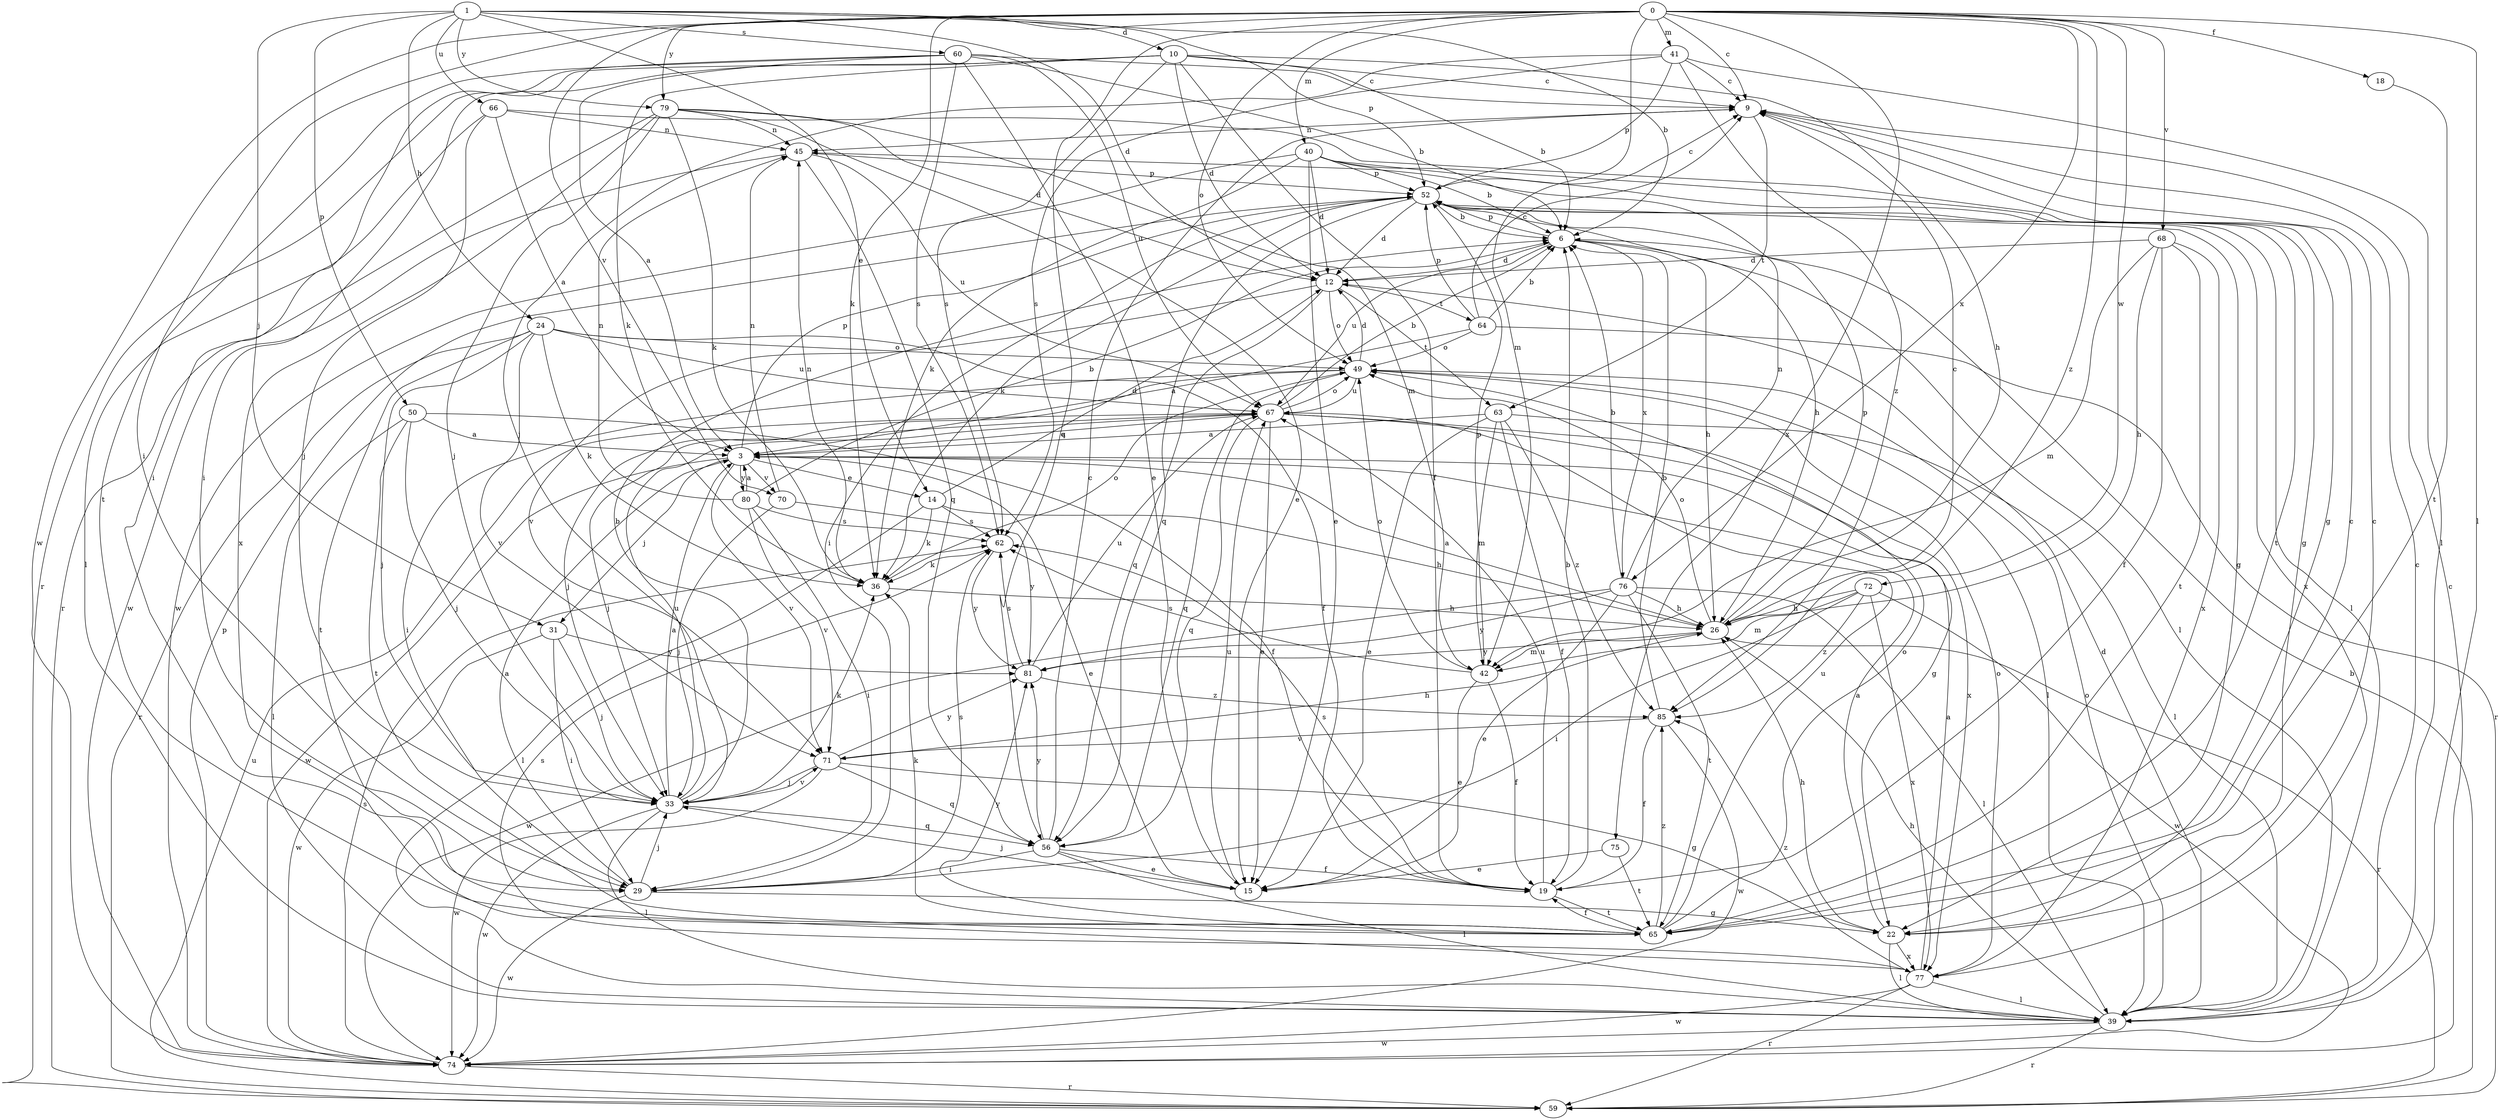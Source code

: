 strict digraph  {
0;
1;
3;
6;
9;
10;
12;
14;
15;
18;
19;
22;
24;
26;
29;
31;
33;
36;
39;
40;
41;
42;
45;
49;
50;
52;
56;
59;
60;
62;
63;
64;
65;
66;
67;
68;
70;
71;
72;
74;
75;
76;
77;
79;
80;
81;
85;
0 -> 9  [label=c];
0 -> 18  [label=f];
0 -> 29  [label=i];
0 -> 36  [label=k];
0 -> 39  [label=l];
0 -> 40  [label=m];
0 -> 41  [label=m];
0 -> 42  [label=m];
0 -> 49  [label=o];
0 -> 56  [label=q];
0 -> 68  [label=v];
0 -> 70  [label=v];
0 -> 72  [label=w];
0 -> 74  [label=w];
0 -> 75  [label=x];
0 -> 76  [label=x];
0 -> 79  [label=y];
0 -> 85  [label=z];
1 -> 6  [label=b];
1 -> 10  [label=d];
1 -> 12  [label=d];
1 -> 14  [label=e];
1 -> 24  [label=h];
1 -> 31  [label=j];
1 -> 50  [label=p];
1 -> 52  [label=p];
1 -> 60  [label=s];
1 -> 66  [label=u];
1 -> 79  [label=y];
3 -> 14  [label=e];
3 -> 15  [label=e];
3 -> 31  [label=j];
3 -> 52  [label=p];
3 -> 70  [label=v];
3 -> 71  [label=v];
3 -> 74  [label=w];
3 -> 80  [label=y];
6 -> 12  [label=d];
6 -> 26  [label=h];
6 -> 39  [label=l];
6 -> 52  [label=p];
6 -> 67  [label=u];
6 -> 76  [label=x];
9 -> 45  [label=n];
9 -> 63  [label=t];
10 -> 6  [label=b];
10 -> 9  [label=c];
10 -> 12  [label=d];
10 -> 19  [label=f];
10 -> 26  [label=h];
10 -> 29  [label=i];
10 -> 36  [label=k];
10 -> 59  [label=r];
10 -> 62  [label=s];
12 -> 49  [label=o];
12 -> 56  [label=q];
12 -> 63  [label=t];
12 -> 64  [label=t];
12 -> 71  [label=v];
14 -> 12  [label=d];
14 -> 26  [label=h];
14 -> 36  [label=k];
14 -> 39  [label=l];
14 -> 62  [label=s];
15 -> 33  [label=j];
15 -> 67  [label=u];
18 -> 65  [label=t];
19 -> 6  [label=b];
19 -> 62  [label=s];
19 -> 65  [label=t];
19 -> 67  [label=u];
22 -> 3  [label=a];
22 -> 9  [label=c];
22 -> 26  [label=h];
22 -> 39  [label=l];
22 -> 77  [label=x];
24 -> 19  [label=f];
24 -> 33  [label=j];
24 -> 36  [label=k];
24 -> 49  [label=o];
24 -> 59  [label=r];
24 -> 65  [label=t];
24 -> 67  [label=u];
24 -> 71  [label=v];
26 -> 3  [label=a];
26 -> 9  [label=c];
26 -> 42  [label=m];
26 -> 49  [label=o];
26 -> 52  [label=p];
26 -> 59  [label=r];
26 -> 81  [label=y];
29 -> 3  [label=a];
29 -> 22  [label=g];
29 -> 33  [label=j];
29 -> 62  [label=s];
29 -> 74  [label=w];
31 -> 29  [label=i];
31 -> 33  [label=j];
31 -> 74  [label=w];
31 -> 81  [label=y];
33 -> 3  [label=a];
33 -> 6  [label=b];
33 -> 36  [label=k];
33 -> 39  [label=l];
33 -> 56  [label=q];
33 -> 67  [label=u];
33 -> 71  [label=v];
33 -> 74  [label=w];
36 -> 26  [label=h];
36 -> 45  [label=n];
36 -> 49  [label=o];
39 -> 9  [label=c];
39 -> 12  [label=d];
39 -> 26  [label=h];
39 -> 49  [label=o];
39 -> 59  [label=r];
39 -> 74  [label=w];
40 -> 6  [label=b];
40 -> 12  [label=d];
40 -> 15  [label=e];
40 -> 22  [label=g];
40 -> 36  [label=k];
40 -> 52  [label=p];
40 -> 65  [label=t];
40 -> 74  [label=w];
41 -> 9  [label=c];
41 -> 33  [label=j];
41 -> 39  [label=l];
41 -> 52  [label=p];
41 -> 62  [label=s];
41 -> 85  [label=z];
42 -> 15  [label=e];
42 -> 19  [label=f];
42 -> 49  [label=o];
42 -> 52  [label=p];
42 -> 62  [label=s];
45 -> 52  [label=p];
45 -> 56  [label=q];
45 -> 67  [label=u];
45 -> 74  [label=w];
49 -> 12  [label=d];
49 -> 29  [label=i];
49 -> 33  [label=j];
49 -> 39  [label=l];
49 -> 56  [label=q];
49 -> 67  [label=u];
50 -> 3  [label=a];
50 -> 19  [label=f];
50 -> 33  [label=j];
50 -> 39  [label=l];
50 -> 65  [label=t];
52 -> 6  [label=b];
52 -> 9  [label=c];
52 -> 12  [label=d];
52 -> 22  [label=g];
52 -> 26  [label=h];
52 -> 29  [label=i];
52 -> 36  [label=k];
52 -> 39  [label=l];
52 -> 56  [label=q];
52 -> 77  [label=x];
56 -> 9  [label=c];
56 -> 15  [label=e];
56 -> 19  [label=f];
56 -> 29  [label=i];
56 -> 39  [label=l];
56 -> 81  [label=y];
59 -> 6  [label=b];
59 -> 67  [label=u];
60 -> 3  [label=a];
60 -> 6  [label=b];
60 -> 9  [label=c];
60 -> 15  [label=e];
60 -> 29  [label=i];
60 -> 62  [label=s];
60 -> 65  [label=t];
60 -> 67  [label=u];
62 -> 36  [label=k];
62 -> 81  [label=y];
63 -> 3  [label=a];
63 -> 15  [label=e];
63 -> 19  [label=f];
63 -> 39  [label=l];
63 -> 42  [label=m];
63 -> 85  [label=z];
64 -> 3  [label=a];
64 -> 6  [label=b];
64 -> 9  [label=c];
64 -> 49  [label=o];
64 -> 52  [label=p];
64 -> 59  [label=r];
65 -> 9  [label=c];
65 -> 19  [label=f];
65 -> 36  [label=k];
65 -> 49  [label=o];
65 -> 67  [label=u];
65 -> 81  [label=y];
65 -> 85  [label=z];
66 -> 3  [label=a];
66 -> 22  [label=g];
66 -> 33  [label=j];
66 -> 39  [label=l];
66 -> 45  [label=n];
67 -> 3  [label=a];
67 -> 6  [label=b];
67 -> 15  [label=e];
67 -> 22  [label=g];
67 -> 33  [label=j];
67 -> 49  [label=o];
67 -> 56  [label=q];
67 -> 77  [label=x];
68 -> 12  [label=d];
68 -> 19  [label=f];
68 -> 26  [label=h];
68 -> 42  [label=m];
68 -> 65  [label=t];
68 -> 77  [label=x];
70 -> 33  [label=j];
70 -> 45  [label=n];
70 -> 81  [label=y];
71 -> 22  [label=g];
71 -> 26  [label=h];
71 -> 33  [label=j];
71 -> 56  [label=q];
71 -> 74  [label=w];
71 -> 81  [label=y];
72 -> 26  [label=h];
72 -> 29  [label=i];
72 -> 42  [label=m];
72 -> 74  [label=w];
72 -> 77  [label=x];
72 -> 85  [label=z];
74 -> 9  [label=c];
74 -> 52  [label=p];
74 -> 59  [label=r];
74 -> 62  [label=s];
75 -> 15  [label=e];
75 -> 65  [label=t];
76 -> 6  [label=b];
76 -> 15  [label=e];
76 -> 26  [label=h];
76 -> 39  [label=l];
76 -> 45  [label=n];
76 -> 65  [label=t];
76 -> 74  [label=w];
76 -> 81  [label=y];
77 -> 3  [label=a];
77 -> 39  [label=l];
77 -> 49  [label=o];
77 -> 59  [label=r];
77 -> 62  [label=s];
77 -> 74  [label=w];
77 -> 85  [label=z];
79 -> 12  [label=d];
79 -> 15  [label=e];
79 -> 33  [label=j];
79 -> 36  [label=k];
79 -> 42  [label=m];
79 -> 45  [label=n];
79 -> 59  [label=r];
79 -> 77  [label=x];
80 -> 3  [label=a];
80 -> 6  [label=b];
80 -> 29  [label=i];
80 -> 45  [label=n];
80 -> 62  [label=s];
80 -> 71  [label=v];
81 -> 62  [label=s];
81 -> 67  [label=u];
81 -> 85  [label=z];
85 -> 6  [label=b];
85 -> 19  [label=f];
85 -> 71  [label=v];
85 -> 74  [label=w];
}
